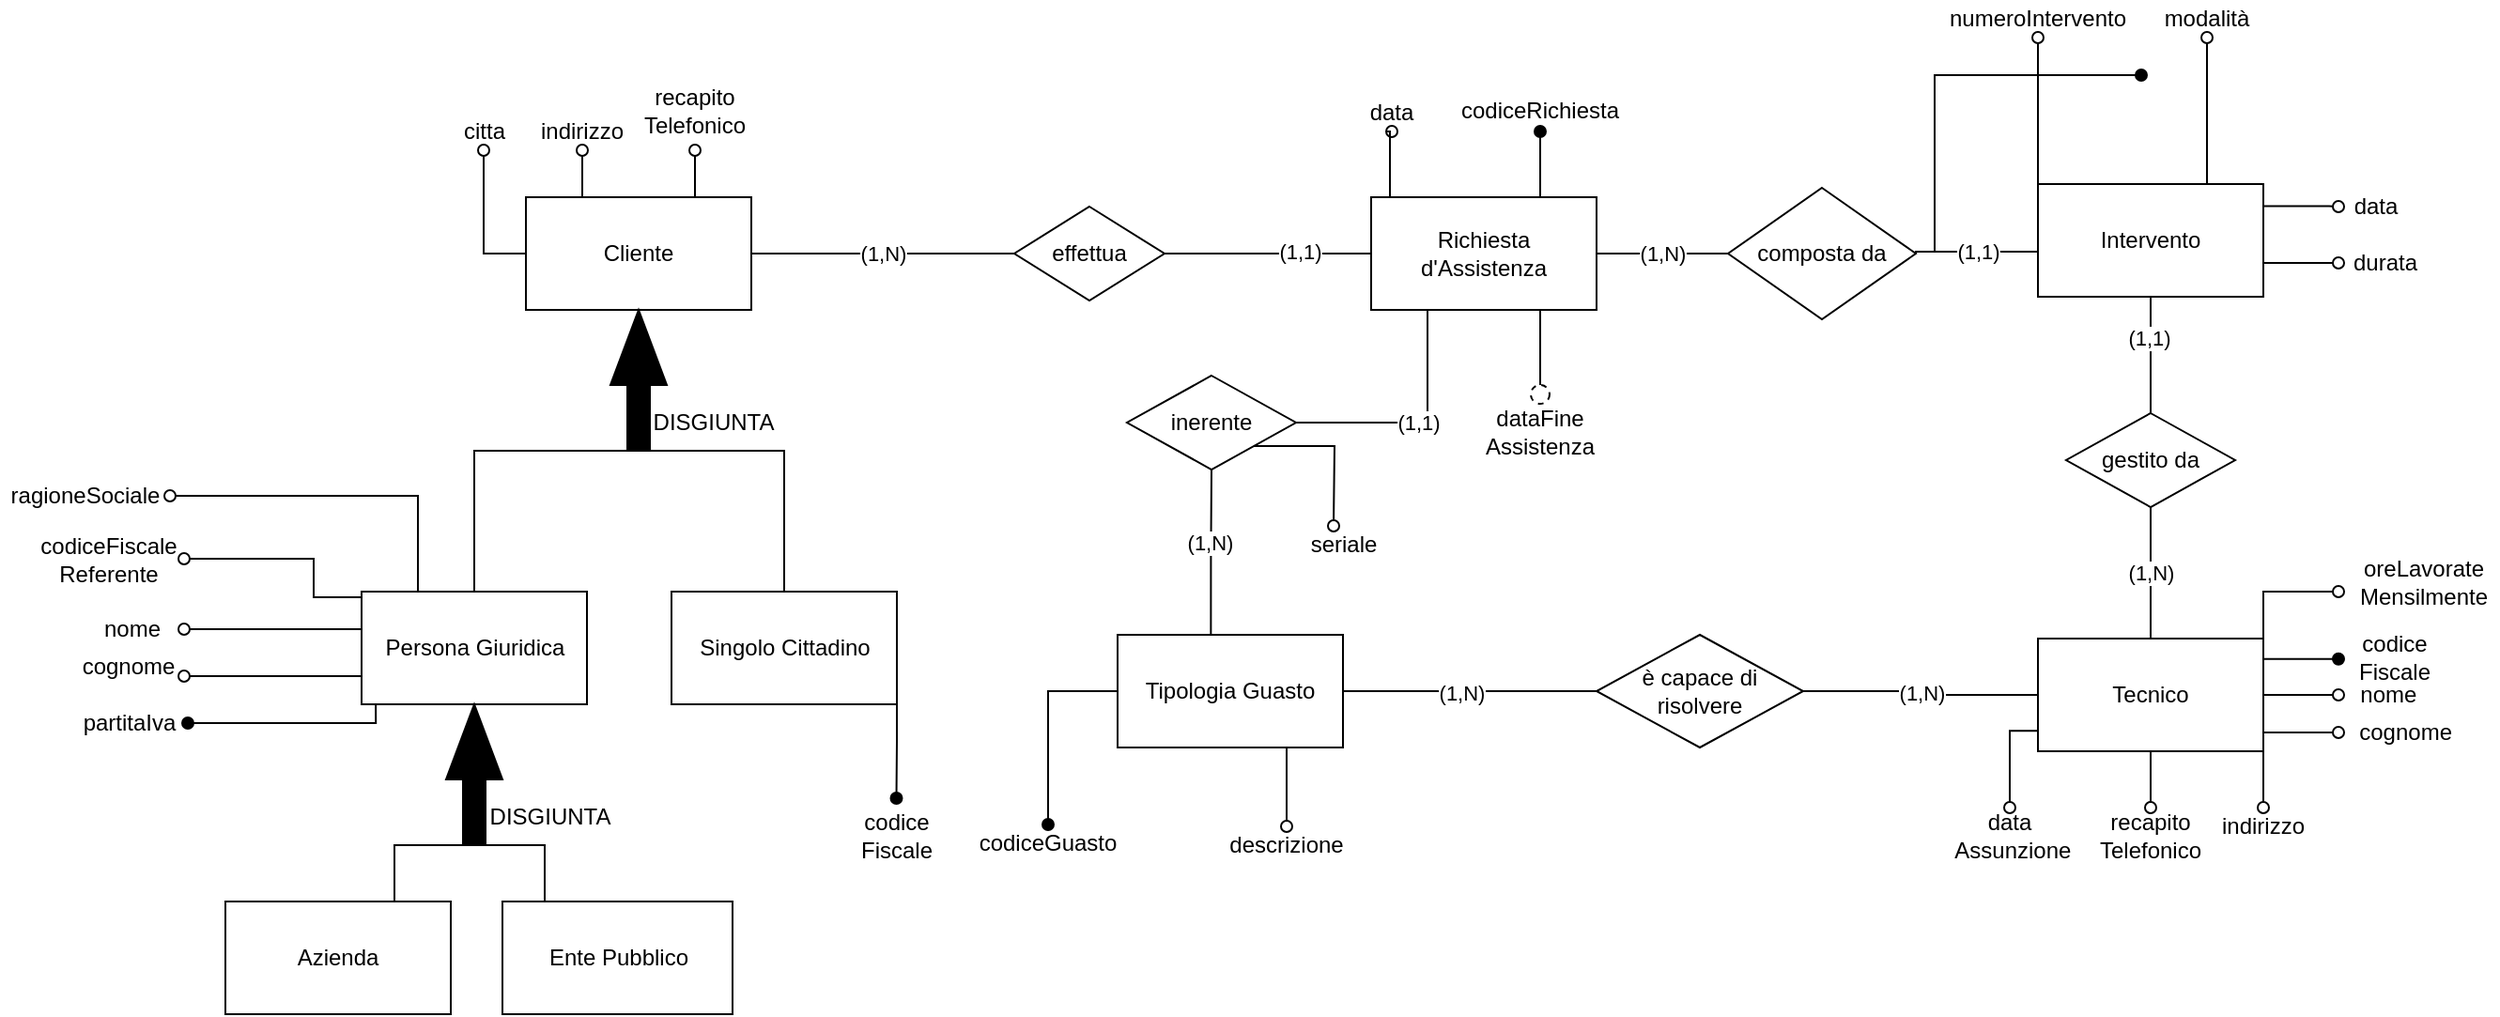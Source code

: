 <mxfile version="13.10.9" type="device"><diagram id="BG1sYsXUH7kknYaDAE2J" name="Page-1"><mxGraphModel dx="2391" dy="870" grid="1" gridSize="10" guides="1" tooltips="1" connect="1" arrows="1" fold="1" page="1" pageScale="1" pageWidth="827" pageHeight="1169" math="0" shadow="0"><root><mxCell id="0"/><mxCell id="1" parent="0"/><mxCell id="-6WMp8LjlyspRkp1eoLK-1" value="(1,N)" style="edgeStyle=orthogonalEdgeStyle;rounded=0;orthogonalLoop=1;jettySize=auto;html=1;exitX=1;exitY=0.5;exitDx=0;exitDy=0;startArrow=none;startFill=0;endArrow=none;endFill=0;strokeColor=#000000;entryX=0;entryY=0.5;entryDx=0;entryDy=0;" parent="1" source="-6WMp8LjlyspRkp1eoLK-3" target="-6WMp8LjlyspRkp1eoLK-48" edge="1"><mxGeometry relative="1" as="geometry"><mxPoint x="-180" y="430" as="targetPoint"/></mxGeometry></mxCell><mxCell id="-6WMp8LjlyspRkp1eoLK-2" style="edgeStyle=orthogonalEdgeStyle;rounded=0;orthogonalLoop=1;jettySize=auto;html=1;exitX=0.25;exitY=0;exitDx=0;exitDy=0;endArrow=oval;endFill=0;" parent="1" source="-6WMp8LjlyspRkp1eoLK-3" target="-6WMp8LjlyspRkp1eoLK-75" edge="1"><mxGeometry relative="1" as="geometry"/></mxCell><mxCell id="CKk6TaAsMXypZ2kUE6BZ-4" style="edgeStyle=orthogonalEdgeStyle;rounded=0;orthogonalLoop=1;jettySize=auto;html=1;exitX=0;exitY=0.5;exitDx=0;exitDy=0;endArrow=oval;endFill=0;" edge="1" parent="1" source="-6WMp8LjlyspRkp1eoLK-3" target="CKk6TaAsMXypZ2kUE6BZ-5"><mxGeometry relative="1" as="geometry"><mxPoint x="-410" y="525" as="targetPoint"/></mxGeometry></mxCell><mxCell id="-6WMp8LjlyspRkp1eoLK-3" value="Cliente" style="rounded=0;whiteSpace=wrap;html=1;" parent="1" vertex="1"><mxGeometry x="-350" y="495" width="120" height="60" as="geometry"/></mxCell><mxCell id="-6WMp8LjlyspRkp1eoLK-4" style="edgeStyle=orthogonalEdgeStyle;rounded=0;orthogonalLoop=1;jettySize=auto;html=1;exitX=0.5;exitY=1;exitDx=0;exitDy=0;entryX=0.75;entryY=0;entryDx=0;entryDy=0;startArrow=oval;startFill=0;endArrow=none;endFill=0;strokeColor=#000000;" parent="1" source="-6WMp8LjlyspRkp1eoLK-5" target="-6WMp8LjlyspRkp1eoLK-3" edge="1"><mxGeometry relative="1" as="geometry"/></mxCell><mxCell id="-6WMp8LjlyspRkp1eoLK-5" value="recapito&lt;br&gt;Telefonico" style="text;html=1;strokeColor=none;fillColor=none;align=center;verticalAlign=middle;whiteSpace=wrap;rounded=0;" parent="1" vertex="1"><mxGeometry x="-290" y="427.5" width="60" height="42.5" as="geometry"/></mxCell><mxCell id="-6WMp8LjlyspRkp1eoLK-6" style="edgeStyle=orthogonalEdgeStyle;rounded=0;orthogonalLoop=1;jettySize=auto;html=1;exitX=0.5;exitY=1;exitDx=0;exitDy=0;" parent="1" source="-6WMp8LjlyspRkp1eoLK-5" target="-6WMp8LjlyspRkp1eoLK-5" edge="1"><mxGeometry relative="1" as="geometry"/></mxCell><mxCell id="-6WMp8LjlyspRkp1eoLK-9" style="edgeStyle=orthogonalEdgeStyle;rounded=0;orthogonalLoop=1;jettySize=auto;html=1;exitX=0;exitY=0;exitDx=0;exitDy=0;entryX=0.5;entryY=1;entryDx=0;entryDy=0;startArrow=none;startFill=0;endArrow=oval;endFill=0;strokeWidth=1;jumpStyle=arc;" parent="1" source="-6WMp8LjlyspRkp1eoLK-18" target="-6WMp8LjlyspRkp1eoLK-13" edge="1"><mxGeometry relative="1" as="geometry"><Array as="points"><mxPoint x="455" y="410"/></Array></mxGeometry></mxCell><mxCell id="-6WMp8LjlyspRkp1eoLK-10" style="edgeStyle=orthogonalEdgeStyle;rounded=0;orthogonalLoop=1;jettySize=auto;html=1;exitX=0.414;exitY=0.014;exitDx=0;exitDy=0;endArrow=none;endFill=0;entryX=0.5;entryY=1;entryDx=0;entryDy=0;exitPerimeter=0;" parent="1" source="-6WMp8LjlyspRkp1eoLK-12" target="-6WMp8LjlyspRkp1eoLK-58" edge="1"><mxGeometry relative="1" as="geometry"><mxPoint x="-30" y="680" as="sourcePoint"/><mxPoint y="610.0" as="targetPoint"/><Array as="points"/></mxGeometry></mxCell><mxCell id="-6WMp8LjlyspRkp1eoLK-11" value="(1,N)" style="edgeLabel;html=1;align=center;verticalAlign=middle;resizable=0;points=[];" parent="-6WMp8LjlyspRkp1eoLK-10" vertex="1" connectable="0"><mxGeometry x="0.13" y="1" relative="1" as="geometry"><mxPoint as="offset"/></mxGeometry></mxCell><mxCell id="-6WMp8LjlyspRkp1eoLK-12" value="Tipologia Guasto" style="rounded=0;whiteSpace=wrap;html=1;" parent="1" vertex="1"><mxGeometry x="-35" y="728" width="120" height="60" as="geometry"/></mxCell><mxCell id="-6WMp8LjlyspRkp1eoLK-13" value="numeroIntervento" style="text;html=1;strokeColor=none;fillColor=none;align=center;verticalAlign=middle;whiteSpace=wrap;rounded=0;" parent="1" vertex="1"><mxGeometry x="415" y="390" width="80" height="20" as="geometry"/></mxCell><mxCell id="-6WMp8LjlyspRkp1eoLK-14" style="edgeStyle=orthogonalEdgeStyle;rounded=0;orthogonalLoop=1;jettySize=auto;html=1;exitX=0.5;exitY=1;exitDx=0;exitDy=0;entryX=0.75;entryY=0;entryDx=0;entryDy=0;startArrow=oval;startFill=0;endArrow=none;endFill=0;strokeWidth=1;" parent="1" source="-6WMp8LjlyspRkp1eoLK-15" target="-6WMp8LjlyspRkp1eoLK-18" edge="1"><mxGeometry relative="1" as="geometry"><Array as="points"><mxPoint x="545" y="420"/></Array></mxGeometry></mxCell><mxCell id="-6WMp8LjlyspRkp1eoLK-15" value="modalità" style="text;html=1;strokeColor=none;fillColor=none;align=center;verticalAlign=middle;whiteSpace=wrap;rounded=0;" parent="1" vertex="1"><mxGeometry x="515" y="390" width="60" height="20" as="geometry"/></mxCell><mxCell id="-6WMp8LjlyspRkp1eoLK-16" style="edgeStyle=orthogonalEdgeStyle;rounded=0;orthogonalLoop=1;jettySize=auto;html=1;exitX=1.003;exitY=0.195;exitDx=0;exitDy=0;startArrow=none;startFill=0;endArrow=oval;endFill=0;strokeColor=#000000;strokeWidth=1;exitPerimeter=0;entryX=0;entryY=0.5;entryDx=0;entryDy=0;" parent="1" source="-6WMp8LjlyspRkp1eoLK-18" target="-6WMp8LjlyspRkp1eoLK-21" edge="1"><mxGeometry relative="1" as="geometry"><mxPoint x="600" y="500" as="targetPoint"/><Array as="points"><mxPoint x="610" y="500"/></Array></mxGeometry></mxCell><mxCell id="-6WMp8LjlyspRkp1eoLK-17" style="edgeStyle=orthogonalEdgeStyle;rounded=0;orthogonalLoop=1;jettySize=auto;html=1;exitX=1;exitY=0.75;exitDx=0;exitDy=0;endArrow=oval;endFill=0;entryX=0;entryY=0.5;entryDx=0;entryDy=0;" parent="1" source="-6WMp8LjlyspRkp1eoLK-18" target="-6WMp8LjlyspRkp1eoLK-22" edge="1"><mxGeometry relative="1" as="geometry"><Array as="points"><mxPoint x="575" y="530"/></Array></mxGeometry></mxCell><mxCell id="-6WMp8LjlyspRkp1eoLK-18" value="Intervento" style="rounded=0;whiteSpace=wrap;html=1;" parent="1" vertex="1"><mxGeometry x="455" y="488" width="120" height="60" as="geometry"/></mxCell><mxCell id="-6WMp8LjlyspRkp1eoLK-19" value="(1,1)" style="edgeStyle=orthogonalEdgeStyle;rounded=0;orthogonalLoop=1;jettySize=auto;html=1;exitX=1;exitY=0.5;exitDx=0;exitDy=0;entryX=0;entryY=0.5;entryDx=0;entryDy=0;startArrow=none;startFill=0;endArrow=none;endFill=0;strokeColor=#000000;strokeWidth=1;" parent="1" source="-6WMp8LjlyspRkp1eoLK-20" edge="1"><mxGeometry relative="1" as="geometry"><Array as="points"><mxPoint x="455" y="524"/></Array><mxPoint x="390" y="528.0" as="sourcePoint"/><mxPoint x="455" y="522.0" as="targetPoint"/></mxGeometry></mxCell><mxCell id="-6WMp8LjlyspRkp1eoLK-20" value="composta da" style="rhombus;whiteSpace=wrap;html=1;" parent="1" vertex="1"><mxGeometry x="290" y="490" width="100" height="70" as="geometry"/></mxCell><mxCell id="-6WMp8LjlyspRkp1eoLK-21" value="data" style="text;html=1;strokeColor=none;fillColor=none;align=center;verticalAlign=middle;whiteSpace=wrap;rounded=0;" parent="1" vertex="1"><mxGeometry x="615" y="490" width="40" height="20" as="geometry"/></mxCell><mxCell id="-6WMp8LjlyspRkp1eoLK-22" value="durata" style="text;html=1;strokeColor=none;fillColor=none;align=center;verticalAlign=middle;whiteSpace=wrap;rounded=0;rotation=0;" parent="1" vertex="1"><mxGeometry x="615" y="520" width="50" height="20" as="geometry"/></mxCell><mxCell id="-6WMp8LjlyspRkp1eoLK-23" value="(1,N)" style="edgeStyle=orthogonalEdgeStyle;rounded=0;orthogonalLoop=1;jettySize=auto;html=1;exitX=0.5;exitY=0;exitDx=0;exitDy=0;entryX=0.5;entryY=1;entryDx=0;entryDy=0;startArrow=none;startFill=0;endArrow=none;endFill=0;strokeColor=#000000;strokeWidth=1;" parent="1" source="-6WMp8LjlyspRkp1eoLK-30" target="-6WMp8LjlyspRkp1eoLK-33" edge="1"><mxGeometry relative="1" as="geometry"><mxPoint x="500" y="650" as="targetPoint"/></mxGeometry></mxCell><mxCell id="-6WMp8LjlyspRkp1eoLK-24" style="edgeStyle=orthogonalEdgeStyle;rounded=0;orthogonalLoop=1;jettySize=auto;html=1;exitX=1.002;exitY=0.181;exitDx=0;exitDy=0;entryX=0;entryY=0.5;entryDx=0;entryDy=0;startArrow=none;startFill=0;endArrow=oval;endFill=1;strokeWidth=1;exitPerimeter=0;" parent="1" source="-6WMp8LjlyspRkp1eoLK-30" target="-6WMp8LjlyspRkp1eoLK-34" edge="1"><mxGeometry relative="1" as="geometry"><Array as="points"/></mxGeometry></mxCell><mxCell id="-6WMp8LjlyspRkp1eoLK-25" style="edgeStyle=orthogonalEdgeStyle;rounded=0;orthogonalLoop=1;jettySize=auto;html=1;entryX=0.5;entryY=0;entryDx=0;entryDy=0;endArrow=oval;endFill=0;exitX=0.007;exitY=0.819;exitDx=0;exitDy=0;exitPerimeter=0;" parent="1" source="-6WMp8LjlyspRkp1eoLK-30" target="-6WMp8LjlyspRkp1eoLK-43" edge="1"><mxGeometry relative="1" as="geometry"><Array as="points"><mxPoint x="440" y="779"/></Array><mxPoint x="450" y="780" as="sourcePoint"/></mxGeometry></mxCell><mxCell id="-6WMp8LjlyspRkp1eoLK-26" style="edgeStyle=orthogonalEdgeStyle;rounded=0;orthogonalLoop=1;jettySize=auto;html=1;exitX=1;exitY=1;exitDx=0;exitDy=0;endArrow=oval;endFill=0;entryX=0;entryY=0.5;entryDx=0;entryDy=0;" parent="1" source="-6WMp8LjlyspRkp1eoLK-30" target="-6WMp8LjlyspRkp1eoLK-39" edge="1"><mxGeometry relative="1" as="geometry"><mxPoint x="590" y="780" as="targetPoint"/><Array as="points"><mxPoint x="560" y="760"/><mxPoint x="600" y="760"/></Array></mxGeometry></mxCell><mxCell id="-6WMp8LjlyspRkp1eoLK-27" style="edgeStyle=orthogonalEdgeStyle;rounded=0;orthogonalLoop=1;jettySize=auto;html=1;endArrow=oval;endFill=0;entryX=0;entryY=0.5;entryDx=0;entryDy=0;exitX=1;exitY=0.75;exitDx=0;exitDy=0;" parent="1" source="-6WMp8LjlyspRkp1eoLK-30" target="-6WMp8LjlyspRkp1eoLK-40" edge="1"><mxGeometry relative="1" as="geometry"><Array as="points"><mxPoint x="575" y="780"/><mxPoint x="610" y="780"/></Array><mxPoint x="560" y="775" as="sourcePoint"/></mxGeometry></mxCell><mxCell id="-6WMp8LjlyspRkp1eoLK-28" style="edgeStyle=orthogonalEdgeStyle;rounded=0;orthogonalLoop=1;jettySize=auto;html=1;exitX=1;exitY=1;exitDx=0;exitDy=0;startArrow=none;startFill=0;endArrow=oval;endFill=0;" parent="1" source="-6WMp8LjlyspRkp1eoLK-30" target="-6WMp8LjlyspRkp1eoLK-42" edge="1"><mxGeometry relative="1" as="geometry"/></mxCell><mxCell id="-6WMp8LjlyspRkp1eoLK-29" style="edgeStyle=orthogonalEdgeStyle;rounded=0;orthogonalLoop=1;jettySize=auto;html=1;exitX=0.5;exitY=1;exitDx=0;exitDy=0;endArrow=oval;endFill=0;" parent="1" source="-6WMp8LjlyspRkp1eoLK-30" edge="1"><mxGeometry relative="1" as="geometry"><mxPoint x="515" y="820" as="targetPoint"/></mxGeometry></mxCell><mxCell id="-6WMp8LjlyspRkp1eoLK-30" value="Tecnico" style="rounded=0;whiteSpace=wrap;html=1;" parent="1" vertex="1"><mxGeometry x="455" y="730" width="120" height="60" as="geometry"/></mxCell><mxCell id="-6WMp8LjlyspRkp1eoLK-31" style="edgeStyle=orthogonalEdgeStyle;rounded=0;orthogonalLoop=1;jettySize=auto;html=1;exitX=0.5;exitY=0;exitDx=0;exitDy=0;entryX=0.5;entryY=1;entryDx=0;entryDy=0;endArrow=none;endFill=0;" parent="1" source="-6WMp8LjlyspRkp1eoLK-33" target="-6WMp8LjlyspRkp1eoLK-18" edge="1"><mxGeometry relative="1" as="geometry"/></mxCell><mxCell id="-6WMp8LjlyspRkp1eoLK-32" value="(1,1)" style="edgeLabel;html=1;align=center;verticalAlign=middle;resizable=0;points=[];" parent="-6WMp8LjlyspRkp1eoLK-31" vertex="1" connectable="0"><mxGeometry x="0.305" y="1" relative="1" as="geometry"><mxPoint as="offset"/></mxGeometry></mxCell><mxCell id="-6WMp8LjlyspRkp1eoLK-33" value="gestito da" style="rhombus;whiteSpace=wrap;html=1;" parent="1" vertex="1"><mxGeometry x="470" y="610" width="90" height="50" as="geometry"/></mxCell><mxCell id="-6WMp8LjlyspRkp1eoLK-34" value="codice Fiscale" style="text;html=1;strokeColor=none;fillColor=none;align=center;verticalAlign=middle;whiteSpace=wrap;rounded=0;" parent="1" vertex="1"><mxGeometry x="615" y="730" width="60" height="20" as="geometry"/></mxCell><mxCell id="-6WMp8LjlyspRkp1eoLK-35" value="(1,N)" style="edgeStyle=orthogonalEdgeStyle;rounded=0;orthogonalLoop=1;jettySize=auto;html=1;exitX=1;exitY=0.5;exitDx=0;exitDy=0;entryX=0;entryY=0.5;entryDx=0;entryDy=0;endArrow=none;endFill=0;" parent="1" source="-6WMp8LjlyspRkp1eoLK-38" target="-6WMp8LjlyspRkp1eoLK-30" edge="1"><mxGeometry relative="1" as="geometry"/></mxCell><mxCell id="-6WMp8LjlyspRkp1eoLK-36" style="edgeStyle=orthogonalEdgeStyle;rounded=0;orthogonalLoop=1;jettySize=auto;html=1;exitX=0;exitY=0.5;exitDx=0;exitDy=0;endArrow=none;endFill=0;" parent="1" source="-6WMp8LjlyspRkp1eoLK-38" target="-6WMp8LjlyspRkp1eoLK-12" edge="1"><mxGeometry relative="1" as="geometry"/></mxCell><mxCell id="-6WMp8LjlyspRkp1eoLK-37" value="(1,N)" style="edgeLabel;html=1;align=center;verticalAlign=middle;resizable=0;points=[];" parent="-6WMp8LjlyspRkp1eoLK-36" vertex="1" connectable="0"><mxGeometry x="0.067" y="1" relative="1" as="geometry"><mxPoint as="offset"/></mxGeometry></mxCell><mxCell id="-6WMp8LjlyspRkp1eoLK-38" value="è capace di risolvere" style="rhombus;whiteSpace=wrap;html=1;" parent="1" vertex="1"><mxGeometry x="220" y="728" width="110" height="60" as="geometry"/></mxCell><mxCell id="-6WMp8LjlyspRkp1eoLK-39" value="&amp;nbsp;nome" style="text;html=1;strokeColor=none;fillColor=none;align=center;verticalAlign=middle;whiteSpace=wrap;rounded=0;" parent="1" vertex="1"><mxGeometry x="615" y="750" width="50" height="20" as="geometry"/></mxCell><mxCell id="-6WMp8LjlyspRkp1eoLK-40" value="&amp;nbsp; cognome" style="text;html=1;strokeColor=none;fillColor=none;align=center;verticalAlign=middle;whiteSpace=wrap;rounded=0;" parent="1" vertex="1"><mxGeometry x="615" y="770" width="65" height="20" as="geometry"/></mxCell><mxCell id="-6WMp8LjlyspRkp1eoLK-41" value="recapito Telefonico" style="text;html=1;strokeColor=none;fillColor=none;align=center;verticalAlign=middle;whiteSpace=wrap;rounded=0;" parent="1" vertex="1"><mxGeometry x="495" y="825" width="40" height="20" as="geometry"/></mxCell><mxCell id="-6WMp8LjlyspRkp1eoLK-42" value="indirizzo" style="text;html=1;strokeColor=none;fillColor=none;align=center;verticalAlign=middle;whiteSpace=wrap;rounded=0;" parent="1" vertex="1"><mxGeometry x="545" y="820" width="60" height="20" as="geometry"/></mxCell><mxCell id="-6WMp8LjlyspRkp1eoLK-43" value="data&lt;br&gt;&amp;nbsp;Assunzione" style="text;html=1;strokeColor=none;fillColor=none;align=center;verticalAlign=middle;whiteSpace=wrap;rounded=0;" parent="1" vertex="1"><mxGeometry x="400" y="820" width="80" height="30" as="geometry"/></mxCell><mxCell id="-6WMp8LjlyspRkp1eoLK-44" style="edgeStyle=orthogonalEdgeStyle;rounded=0;orthogonalLoop=1;jettySize=auto;html=1;startArrow=oval;startFill=1;endArrow=none;endFill=0;strokeWidth=1;fillColor=#fff2cc;" parent="1" edge="1"><mxGeometry relative="1" as="geometry"><mxPoint x="510" y="430" as="sourcePoint"/><mxPoint x="400" y="524" as="targetPoint"/><Array as="points"><mxPoint x="400" y="430"/><mxPoint x="400" y="520"/></Array></mxGeometry></mxCell><mxCell id="-6WMp8LjlyspRkp1eoLK-45" style="edgeStyle=orthogonalEdgeStyle;rounded=0;orthogonalLoop=1;jettySize=auto;html=1;exitX=1;exitY=0.5;exitDx=0;exitDy=0;endArrow=none;endFill=0;entryX=0;entryY=0.5;entryDx=0;entryDy=0;" parent="1" source="-6WMp8LjlyspRkp1eoLK-48" target="-6WMp8LjlyspRkp1eoLK-52" edge="1"><mxGeometry relative="1" as="geometry"><mxPoint x="-80" y="480" as="targetPoint"/></mxGeometry></mxCell><mxCell id="-6WMp8LjlyspRkp1eoLK-46" value="(1,1)" style="edgeLabel;html=1;align=center;verticalAlign=middle;resizable=0;points=[];" parent="-6WMp8LjlyspRkp1eoLK-45" vertex="1" connectable="0"><mxGeometry x="0.294" y="1" relative="1" as="geometry"><mxPoint x="1" as="offset"/></mxGeometry></mxCell><mxCell id="-6WMp8LjlyspRkp1eoLK-47" style="edgeStyle=orthogonalEdgeStyle;rounded=0;orthogonalLoop=1;jettySize=auto;html=1;exitX=0.25;exitY=0;exitDx=0;exitDy=0;entryX=0.5;entryY=1;entryDx=0;entryDy=0;strokeColor=#000000;endArrow=oval;endFill=0;" parent="1" source="-6WMp8LjlyspRkp1eoLK-52" target="-6WMp8LjlyspRkp1eoLK-55" edge="1"><mxGeometry relative="1" as="geometry"><Array as="points"><mxPoint x="110" y="495"/></Array></mxGeometry></mxCell><mxCell id="-6WMp8LjlyspRkp1eoLK-48" value="effettua" style="rhombus;whiteSpace=wrap;html=1;" parent="1" vertex="1"><mxGeometry x="-90" y="500" width="80" height="50" as="geometry"/></mxCell><mxCell id="-6WMp8LjlyspRkp1eoLK-49" value="(1,N)" style="edgeStyle=orthogonalEdgeStyle;rounded=0;orthogonalLoop=1;jettySize=auto;html=1;exitX=1;exitY=0.5;exitDx=0;exitDy=0;entryX=0;entryY=0.5;entryDx=0;entryDy=0;endArrow=none;endFill=0;" parent="1" source="-6WMp8LjlyspRkp1eoLK-52" target="-6WMp8LjlyspRkp1eoLK-20" edge="1"><mxGeometry relative="1" as="geometry"/></mxCell><mxCell id="-6WMp8LjlyspRkp1eoLK-50" style="edgeStyle=orthogonalEdgeStyle;rounded=0;orthogonalLoop=1;jettySize=auto;html=1;exitX=0.75;exitY=0;exitDx=0;exitDy=0;endArrow=oval;endFill=1;fillColor=#fff2cc;" parent="1" source="-6WMp8LjlyspRkp1eoLK-52" edge="1"><mxGeometry relative="1" as="geometry"><mxPoint x="190" y="460" as="targetPoint"/><Array as="points"><mxPoint x="190" y="470"/><mxPoint x="190" y="470"/></Array></mxGeometry></mxCell><mxCell id="-6WMp8LjlyspRkp1eoLK-51" style="edgeStyle=orthogonalEdgeStyle;rounded=0;orthogonalLoop=1;jettySize=auto;html=1;exitX=0.75;exitY=1;exitDx=0;exitDy=0;entryX=0.5;entryY=0;entryDx=0;entryDy=0;startArrow=none;startFill=0;endArrow=none;endFill=0;" parent="1" source="-6WMp8LjlyspRkp1eoLK-52" target="-6WMp8LjlyspRkp1eoLK-85" edge="1"><mxGeometry relative="1" as="geometry"/></mxCell><mxCell id="-6WMp8LjlyspRkp1eoLK-52" value="Richiesta d'Assistenza" style="rounded=0;whiteSpace=wrap;html=1;" parent="1" vertex="1"><mxGeometry x="100" y="495" width="120" height="60" as="geometry"/></mxCell><mxCell id="-6WMp8LjlyspRkp1eoLK-53" value="codiceRichiesta" style="text;html=1;strokeColor=none;fillColor=none;align=center;verticalAlign=middle;whiteSpace=wrap;rounded=0;" parent="1" vertex="1"><mxGeometry x="140" y="433.75" width="100" height="30" as="geometry"/></mxCell><mxCell id="-6WMp8LjlyspRkp1eoLK-54" value="dataFine&lt;br&gt;Assistenza" style="text;html=1;strokeColor=none;fillColor=none;align=center;verticalAlign=middle;whiteSpace=wrap;rounded=0;" parent="1" vertex="1"><mxGeometry x="170" y="605" width="40" height="30" as="geometry"/></mxCell><mxCell id="-6WMp8LjlyspRkp1eoLK-55" value="data" style="text;html=1;strokeColor=none;fillColor=none;align=center;verticalAlign=middle;whiteSpace=wrap;rounded=0;" parent="1" vertex="1"><mxGeometry x="91" y="440" width="40" height="20" as="geometry"/></mxCell><mxCell id="-6WMp8LjlyspRkp1eoLK-56" value="(1,1)" style="edgeStyle=orthogonalEdgeStyle;rounded=0;orthogonalLoop=1;jettySize=auto;html=1;exitX=1;exitY=0.5;exitDx=0;exitDy=0;entryX=0.25;entryY=1;entryDx=0;entryDy=0;endArrow=none;endFill=0;" parent="1" source="-6WMp8LjlyspRkp1eoLK-58" target="-6WMp8LjlyspRkp1eoLK-52" edge="1"><mxGeometry relative="1" as="geometry"/></mxCell><mxCell id="-6WMp8LjlyspRkp1eoLK-57" style="edgeStyle=orthogonalEdgeStyle;rounded=0;orthogonalLoop=1;jettySize=auto;html=1;exitX=1;exitY=1;exitDx=0;exitDy=0;endArrow=oval;endFill=0;" parent="1" source="-6WMp8LjlyspRkp1eoLK-58" edge="1"><mxGeometry relative="1" as="geometry"><mxPoint x="80" y="670" as="targetPoint"/></mxGeometry></mxCell><mxCell id="-6WMp8LjlyspRkp1eoLK-58" value="inerente" style="rhombus;whiteSpace=wrap;html=1;" parent="1" vertex="1"><mxGeometry x="-30" y="590" width="90" height="50" as="geometry"/></mxCell><mxCell id="-6WMp8LjlyspRkp1eoLK-59" style="edgeStyle=orthogonalEdgeStyle;rounded=0;orthogonalLoop=1;jettySize=auto;html=1;exitX=1;exitY=1;exitDx=0;exitDy=0;endArrow=oval;endFill=1;entryX=0.5;entryY=0;entryDx=0;entryDy=0;" parent="1" source="-6WMp8LjlyspRkp1eoLK-61" target="-6WMp8LjlyspRkp1eoLK-70" edge="1"><mxGeometry relative="1" as="geometry"><mxPoint x="-92.5" y="735" as="targetPoint"/><Array as="points"><mxPoint x="-153" y="785"/><mxPoint x="-152" y="790"/></Array></mxGeometry></mxCell><mxCell id="-6WMp8LjlyspRkp1eoLK-60" style="edgeStyle=orthogonalEdgeStyle;rounded=0;orthogonalLoop=1;jettySize=auto;html=1;exitX=0.5;exitY=0;exitDx=0;exitDy=0;endArrow=none;endFill=0;entryX=0;entryY=0.5;entryDx=0;entryDy=0;entryPerimeter=0;" parent="1" source="-6WMp8LjlyspRkp1eoLK-61" target="-6WMp8LjlyspRkp1eoLK-76" edge="1"><mxGeometry relative="1" as="geometry"><mxPoint x="-260" y="590" as="targetPoint"/><Array as="points"><mxPoint x="-212" y="630"/><mxPoint x="-290" y="630"/><mxPoint x="-290" y="620"/></Array></mxGeometry></mxCell><mxCell id="-6WMp8LjlyspRkp1eoLK-61" value="Singolo Cittadino" style="rounded=0;whiteSpace=wrap;html=1;" parent="1" vertex="1"><mxGeometry x="-272.5" y="705" width="120" height="60" as="geometry"/></mxCell><mxCell id="-6WMp8LjlyspRkp1eoLK-62" style="edgeStyle=orthogonalEdgeStyle;rounded=0;orthogonalLoop=1;jettySize=auto;html=1;exitX=0.063;exitY=1.003;exitDx=0;exitDy=0;endArrow=oval;endFill=1;exitPerimeter=0;" parent="1" source="-6WMp8LjlyspRkp1eoLK-65" edge="1"><mxGeometry relative="1" as="geometry"><mxPoint x="-530" y="775" as="targetPoint"/><Array as="points"><mxPoint x="-430" y="775"/></Array></mxGeometry></mxCell><mxCell id="-6WMp8LjlyspRkp1eoLK-63" style="edgeStyle=orthogonalEdgeStyle;rounded=0;orthogonalLoop=1;jettySize=auto;html=1;exitX=0;exitY=0.25;exitDx=0;exitDy=0;endArrow=oval;endFill=0;entryX=1;entryY=0.5;entryDx=0;entryDy=0;" parent="1" source="-6WMp8LjlyspRkp1eoLK-65" target="-6WMp8LjlyspRkp1eoLK-71" edge="1"><mxGeometry relative="1" as="geometry"><mxPoint x="-502.5" y="775" as="targetPoint"/><Array as="points"><mxPoint x="-437" y="708"/><mxPoint x="-463" y="708"/></Array></mxGeometry></mxCell><mxCell id="-6WMp8LjlyspRkp1eoLK-64" style="edgeStyle=orthogonalEdgeStyle;rounded=0;orthogonalLoop=1;jettySize=auto;html=1;exitX=0;exitY=0.75;exitDx=0;exitDy=0;entryX=1;entryY=0.75;entryDx=0;entryDy=0;entryPerimeter=0;endArrow=oval;endFill=0;" parent="1" source="-6WMp8LjlyspRkp1eoLK-65" target="-6WMp8LjlyspRkp1eoLK-74" edge="1"><mxGeometry relative="1" as="geometry"/></mxCell><mxCell id="CKk6TaAsMXypZ2kUE6BZ-3" style="edgeStyle=orthogonalEdgeStyle;rounded=0;orthogonalLoop=1;jettySize=auto;html=1;exitX=0.25;exitY=0;exitDx=0;exitDy=0;entryX=1;entryY=0.5;entryDx=0;entryDy=0;endArrow=oval;endFill=0;" edge="1" parent="1" source="-6WMp8LjlyspRkp1eoLK-65" target="CKk6TaAsMXypZ2kUE6BZ-2"><mxGeometry relative="1" as="geometry"/></mxCell><mxCell id="-6WMp8LjlyspRkp1eoLK-65" value="Persona Giuridica" style="rounded=0;whiteSpace=wrap;html=1;" parent="1" vertex="1"><mxGeometry x="-437.5" y="705" width="120" height="60" as="geometry"/></mxCell><mxCell id="-6WMp8LjlyspRkp1eoLK-66" style="edgeStyle=orthogonalEdgeStyle;rounded=0;orthogonalLoop=1;jettySize=auto;html=1;exitX=0.5;exitY=0;exitDx=0;exitDy=0;endArrow=none;endFill=0;entryX=0;entryY=0.5;entryDx=0;entryDy=0;entryPerimeter=0;" parent="1" source="-6WMp8LjlyspRkp1eoLK-67" edge="1"><mxGeometry relative="1" as="geometry"><mxPoint x="-378.75" y="840" as="targetPoint"/><Array as="points"><mxPoint x="-420" y="870"/><mxPoint x="-420" y="840"/></Array></mxGeometry></mxCell><mxCell id="-6WMp8LjlyspRkp1eoLK-67" value="Azienda" style="rounded=0;whiteSpace=wrap;html=1;" parent="1" vertex="1"><mxGeometry x="-510" y="870" width="120" height="60" as="geometry"/></mxCell><mxCell id="-6WMp8LjlyspRkp1eoLK-68" value="Ente Pubblico" style="rounded=0;whiteSpace=wrap;html=1;" parent="1" vertex="1"><mxGeometry x="-362.5" y="870" width="122.5" height="60" as="geometry"/></mxCell><mxCell id="-6WMp8LjlyspRkp1eoLK-69" value="partitaIva" style="text;html=1;strokeColor=none;fillColor=none;align=center;verticalAlign=middle;whiteSpace=wrap;rounded=0;" parent="1" vertex="1"><mxGeometry x="-581" y="765" width="40" height="20" as="geometry"/></mxCell><mxCell id="-6WMp8LjlyspRkp1eoLK-70" value="codice&lt;br&gt;Fiscale" style="text;html=1;strokeColor=none;fillColor=none;align=center;verticalAlign=middle;whiteSpace=wrap;rounded=0;" parent="1" vertex="1"><mxGeometry x="-179" y="815" width="52.5" height="40" as="geometry"/></mxCell><mxCell id="-6WMp8LjlyspRkp1eoLK-71" value="codiceFiscale&lt;br&gt;Referente" style="text;html=1;strokeColor=none;fillColor=none;align=center;verticalAlign=middle;whiteSpace=wrap;rounded=0;" parent="1" vertex="1"><mxGeometry x="-612" y="670" width="80" height="35" as="geometry"/></mxCell><mxCell id="-6WMp8LjlyspRkp1eoLK-72" style="edgeStyle=orthogonalEdgeStyle;rounded=0;orthogonalLoop=1;jettySize=auto;html=1;exitX=1;exitY=0.5;exitDx=0;exitDy=0;endArrow=none;endFill=0;strokeColor=#000000;startArrow=oval;startFill=0;" parent="1" source="-6WMp8LjlyspRkp1eoLK-73" edge="1"><mxGeometry relative="1" as="geometry"><mxPoint x="-437" y="725" as="targetPoint"/><Array as="points"><mxPoint x="-490" y="725"/><mxPoint x="-490" y="725"/></Array></mxGeometry></mxCell><mxCell id="-6WMp8LjlyspRkp1eoLK-73" value="nome" style="text;html=1;strokeColor=none;fillColor=none;align=center;verticalAlign=middle;whiteSpace=wrap;rounded=0;" parent="1" vertex="1"><mxGeometry x="-587" y="715" width="55" height="20" as="geometry"/></mxCell><mxCell id="-6WMp8LjlyspRkp1eoLK-74" value="cognome" style="text;html=1;align=center;verticalAlign=middle;resizable=0;points=[];autosize=1;" parent="1" vertex="1"><mxGeometry x="-592" y="735" width="60" height="20" as="geometry"/></mxCell><mxCell id="-6WMp8LjlyspRkp1eoLK-75" value="indirizzo" style="text;html=1;strokeColor=none;fillColor=none;align=center;verticalAlign=middle;whiteSpace=wrap;rounded=0;" parent="1" vertex="1"><mxGeometry x="-350" y="450" width="60" height="20" as="geometry"/></mxCell><mxCell id="-6WMp8LjlyspRkp1eoLK-76" value="" style="html=1;shadow=0;dashed=0;align=center;verticalAlign=middle;shape=mxgraph.arrows2.arrow;dy=0.6;dx=40;direction=north;notch=0;fillColor=#000000;" parent="1" vertex="1"><mxGeometry x="-305" y="555" width="30" height="75" as="geometry"/></mxCell><mxCell id="-6WMp8LjlyspRkp1eoLK-77" style="edgeStyle=orthogonalEdgeStyle;rounded=0;orthogonalLoop=1;jettySize=auto;html=1;exitX=0.5;exitY=0;exitDx=0;exitDy=0;entryX=0;entryY=0.5;entryDx=0;entryDy=0;endArrow=none;endFill=0;entryPerimeter=0;" parent="1" source="-6WMp8LjlyspRkp1eoLK-65" target="-6WMp8LjlyspRkp1eoLK-76" edge="1"><mxGeometry relative="1" as="geometry"><mxPoint x="-377.5" y="705" as="sourcePoint"/><mxPoint x="-290" y="555" as="targetPoint"/><Array as="points"><mxPoint x="-377" y="630"/><mxPoint x="-290" y="630"/></Array></mxGeometry></mxCell><mxCell id="-6WMp8LjlyspRkp1eoLK-78" value="DISGIUNTA" style="text;html=1;strokeColor=none;fillColor=none;align=center;verticalAlign=middle;whiteSpace=wrap;rounded=0;" parent="1" vertex="1"><mxGeometry x="-270" y="605" width="40" height="20" as="geometry"/></mxCell><mxCell id="-6WMp8LjlyspRkp1eoLK-79" value="DISGIUNTA" style="text;html=1;strokeColor=none;fillColor=none;align=center;verticalAlign=middle;whiteSpace=wrap;rounded=0;" parent="1" vertex="1"><mxGeometry x="-357.5" y="815" width="40" height="20" as="geometry"/></mxCell><mxCell id="-6WMp8LjlyspRkp1eoLK-80" style="edgeStyle=orthogonalEdgeStyle;rounded=0;orthogonalLoop=1;jettySize=auto;html=1;exitX=0.5;exitY=0;exitDx=0;exitDy=0;endArrow=none;endFill=0;" parent="1" source="-6WMp8LjlyspRkp1eoLK-68" edge="1"><mxGeometry relative="1" as="geometry"><mxPoint x="-290.0" y="840" as="sourcePoint"/><mxPoint x="-378" y="820" as="targetPoint"/><Array as="points"><mxPoint x="-340" y="870"/><mxPoint x="-340" y="840"/><mxPoint x="-378" y="840"/></Array></mxGeometry></mxCell><mxCell id="-6WMp8LjlyspRkp1eoLK-81" style="edgeStyle=orthogonalEdgeStyle;rounded=0;orthogonalLoop=1;jettySize=auto;html=1;exitX=0.5;exitY=0;exitDx=0;exitDy=0;entryX=0;entryY=0.5;entryDx=0;entryDy=0;startArrow=oval;startFill=1;endArrow=none;endFill=0;" parent="1" source="-6WMp8LjlyspRkp1eoLK-82" target="-6WMp8LjlyspRkp1eoLK-12" edge="1"><mxGeometry relative="1" as="geometry"><Array as="points"><mxPoint x="-72" y="758"/></Array></mxGeometry></mxCell><mxCell id="-6WMp8LjlyspRkp1eoLK-82" value="codiceGuasto" style="text;html=1;strokeColor=none;fillColor=none;align=center;verticalAlign=middle;whiteSpace=wrap;rounded=0;" parent="1" vertex="1"><mxGeometry x="-92" y="829" width="40" height="20" as="geometry"/></mxCell><mxCell id="-6WMp8LjlyspRkp1eoLK-83" style="edgeStyle=orthogonalEdgeStyle;rounded=0;orthogonalLoop=1;jettySize=auto;html=1;exitX=0.5;exitY=0;exitDx=0;exitDy=0;entryX=0.75;entryY=1;entryDx=0;entryDy=0;startArrow=oval;startFill=0;endArrow=none;endFill=0;" parent="1" source="-6WMp8LjlyspRkp1eoLK-84" target="-6WMp8LjlyspRkp1eoLK-12" edge="1"><mxGeometry relative="1" as="geometry"/></mxCell><mxCell id="-6WMp8LjlyspRkp1eoLK-84" value="descrizione" style="text;html=1;strokeColor=none;fillColor=none;align=center;verticalAlign=middle;whiteSpace=wrap;rounded=0;" parent="1" vertex="1"><mxGeometry x="25" y="830" width="60" height="20" as="geometry"/></mxCell><mxCell id="-6WMp8LjlyspRkp1eoLK-85" value="" style="ellipse;whiteSpace=wrap;html=1;aspect=fixed;dashed=1;fillColor=none;" parent="1" vertex="1"><mxGeometry x="185" y="595" width="10" height="10" as="geometry"/></mxCell><mxCell id="-6WMp8LjlyspRkp1eoLK-86" value="seriale" style="text;html=1;align=center;verticalAlign=middle;resizable=0;points=[];autosize=1;" parent="1" vertex="1"><mxGeometry x="60" y="670" width="50" height="20" as="geometry"/></mxCell><mxCell id="-6WMp8LjlyspRkp1eoLK-87" value="oreLavorate&lt;br&gt;Mensilmente" style="text;html=1;align=center;verticalAlign=middle;resizable=0;points=[];autosize=1;" parent="1" vertex="1"><mxGeometry x="620" y="685" width="80" height="30" as="geometry"/></mxCell><mxCell id="-6WMp8LjlyspRkp1eoLK-88" value="" style="html=1;shadow=0;dashed=0;align=center;verticalAlign=middle;shape=mxgraph.arrows2.arrow;dy=0.6;dx=40;direction=north;notch=0;fillColor=#000000;" parent="1" vertex="1"><mxGeometry x="-392.5" y="765" width="30" height="75" as="geometry"/></mxCell><mxCell id="-6WMp8LjlyspRkp1eoLK-89" style="edgeStyle=orthogonalEdgeStyle;rounded=0;orthogonalLoop=1;jettySize=auto;html=1;endArrow=oval;endFill=0;entryX=0;entryY=0.5;entryDx=0;entryDy=0;exitX=1;exitY=0;exitDx=0;exitDy=0;" parent="1" source="-6WMp8LjlyspRkp1eoLK-30" edge="1"><mxGeometry relative="1" as="geometry"><Array as="points"><mxPoint x="575" y="705"/></Array><mxPoint x="575" y="699.99" as="sourcePoint"/><mxPoint x="615" y="704.99" as="targetPoint"/></mxGeometry></mxCell><mxCell id="CKk6TaAsMXypZ2kUE6BZ-2" value="ragioneSociale" style="text;html=1;strokeColor=none;fillColor=none;align=center;verticalAlign=middle;whiteSpace=wrap;rounded=0;" vertex="1" parent="1"><mxGeometry x="-630" y="644" width="90.5" height="20" as="geometry"/></mxCell><mxCell id="CKk6TaAsMXypZ2kUE6BZ-5" value="citta" style="text;html=1;strokeColor=none;fillColor=none;align=center;verticalAlign=middle;whiteSpace=wrap;rounded=0;" vertex="1" parent="1"><mxGeometry x="-392.5" y="450" width="40" height="20" as="geometry"/></mxCell></root></mxGraphModel></diagram></mxfile>